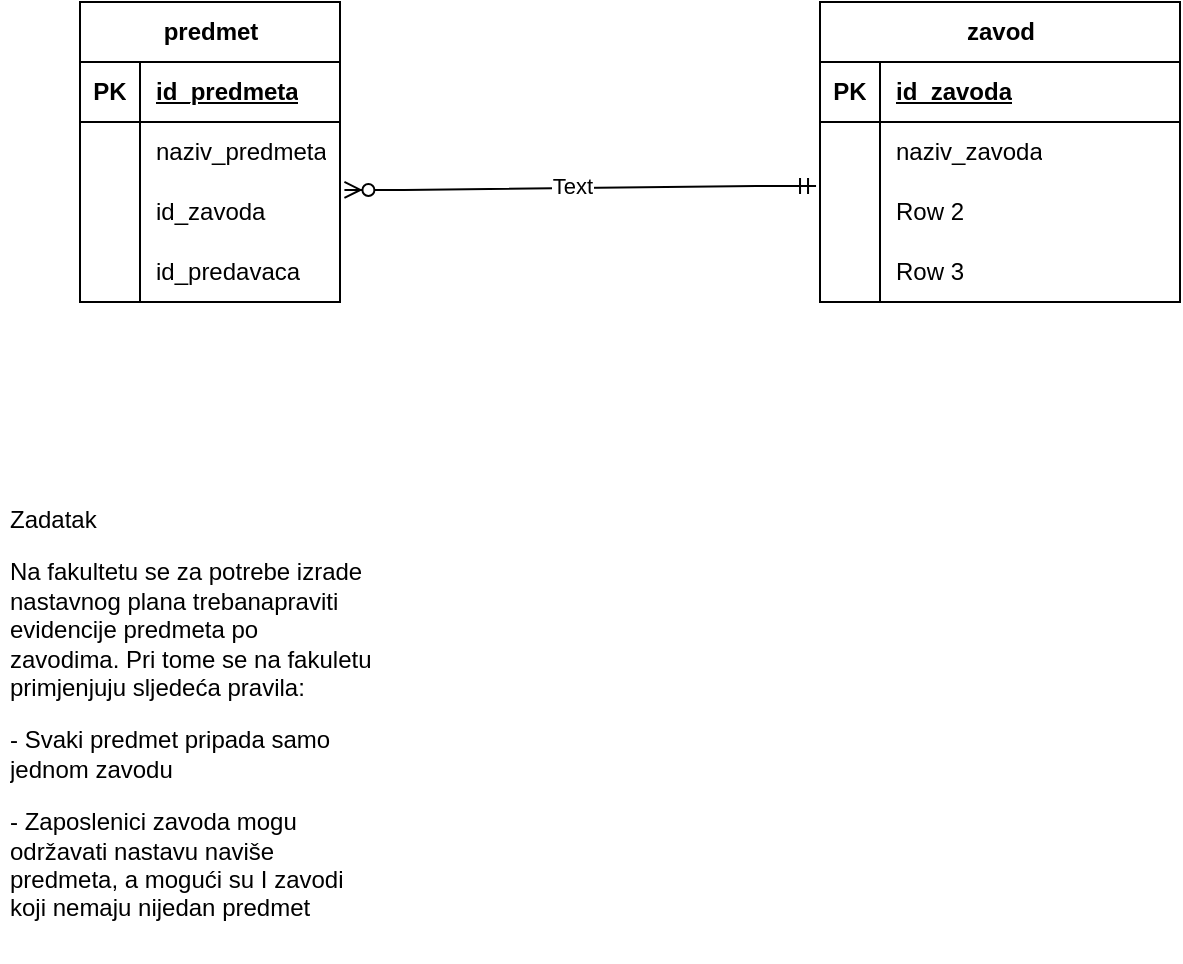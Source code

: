<mxfile version="22.1.3" type="github">
  <diagram id="R2lEEEUBdFMjLlhIrx00" name="Page-1">
    <mxGraphModel dx="794" dy="726" grid="1" gridSize="10" guides="1" tooltips="1" connect="1" arrows="1" fold="1" page="1" pageScale="1" pageWidth="850" pageHeight="1100" math="0" shadow="0" extFonts="Permanent Marker^https://fonts.googleapis.com/css?family=Permanent+Marker">
      <root>
        <mxCell id="0" />
        <mxCell id="1" parent="0" />
        <mxCell id="dmmKsYoDbnQFE4DkvY4d-1" value="&lt;p&gt;Zadatak&lt;/p&gt;&lt;p&gt;&lt;/p&gt;&lt;p&gt;Na fakultetu se za potrebe izrade nastavnog plana trebanapraviti evidencije predmeta po zavodima. Pri tome se na fakuletu primjenjuju sljedeća pravila:&lt;/p&gt;&lt;p&gt;- Svaki predmet pripada samo jednom zavodu&lt;/p&gt;&lt;p&gt;&lt;span&gt;- Zaposlenici zavoda mogu održavati nastavu naviše predmeta, a mogući su I zavodi koji nemaju nijedan predmet &lt;/span&gt;&lt;/p&gt;" style="text;html=1;strokeColor=none;fillColor=none;spacing=5;spacingTop=-20;whiteSpace=wrap;overflow=hidden;rounded=0;" parent="1" vertex="1">
          <mxGeometry x="130" y="300" width="190" height="230" as="geometry" />
        </mxCell>
        <mxCell id="z9GFBWPs9FZDL85HpxyQ-1" value="zavod" style="shape=table;startSize=30;container=1;collapsible=1;childLayout=tableLayout;fixedRows=1;rowLines=0;fontStyle=1;align=center;resizeLast=1;html=1;" parent="1" vertex="1">
          <mxGeometry x="540" y="50" width="180" height="150" as="geometry" />
        </mxCell>
        <mxCell id="z9GFBWPs9FZDL85HpxyQ-2" value="" style="shape=tableRow;horizontal=0;startSize=0;swimlaneHead=0;swimlaneBody=0;fillColor=none;collapsible=0;dropTarget=0;points=[[0,0.5],[1,0.5]];portConstraint=eastwest;top=0;left=0;right=0;bottom=1;" parent="z9GFBWPs9FZDL85HpxyQ-1" vertex="1">
          <mxGeometry y="30" width="180" height="30" as="geometry" />
        </mxCell>
        <mxCell id="z9GFBWPs9FZDL85HpxyQ-3" value="PK" style="shape=partialRectangle;connectable=0;fillColor=none;top=0;left=0;bottom=0;right=0;fontStyle=1;overflow=hidden;whiteSpace=wrap;html=1;" parent="z9GFBWPs9FZDL85HpxyQ-2" vertex="1">
          <mxGeometry width="30" height="30" as="geometry">
            <mxRectangle width="30" height="30" as="alternateBounds" />
          </mxGeometry>
        </mxCell>
        <mxCell id="z9GFBWPs9FZDL85HpxyQ-4" value="id_zavoda" style="shape=partialRectangle;connectable=0;fillColor=none;top=0;left=0;bottom=0;right=0;align=left;spacingLeft=6;fontStyle=5;overflow=hidden;whiteSpace=wrap;html=1;" parent="z9GFBWPs9FZDL85HpxyQ-2" vertex="1">
          <mxGeometry x="30" width="150" height="30" as="geometry">
            <mxRectangle width="150" height="30" as="alternateBounds" />
          </mxGeometry>
        </mxCell>
        <mxCell id="z9GFBWPs9FZDL85HpxyQ-5" value="" style="shape=tableRow;horizontal=0;startSize=0;swimlaneHead=0;swimlaneBody=0;fillColor=none;collapsible=0;dropTarget=0;points=[[0,0.5],[1,0.5]];portConstraint=eastwest;top=0;left=0;right=0;bottom=0;" parent="z9GFBWPs9FZDL85HpxyQ-1" vertex="1">
          <mxGeometry y="60" width="180" height="30" as="geometry" />
        </mxCell>
        <mxCell id="z9GFBWPs9FZDL85HpxyQ-6" value="" style="shape=partialRectangle;connectable=0;fillColor=none;top=0;left=0;bottom=0;right=0;editable=1;overflow=hidden;whiteSpace=wrap;html=1;" parent="z9GFBWPs9FZDL85HpxyQ-5" vertex="1">
          <mxGeometry width="30" height="30" as="geometry">
            <mxRectangle width="30" height="30" as="alternateBounds" />
          </mxGeometry>
        </mxCell>
        <mxCell id="z9GFBWPs9FZDL85HpxyQ-7" value="naziv_zavoda" style="shape=partialRectangle;connectable=0;fillColor=none;top=0;left=0;bottom=0;right=0;align=left;spacingLeft=6;overflow=hidden;whiteSpace=wrap;html=1;" parent="z9GFBWPs9FZDL85HpxyQ-5" vertex="1">
          <mxGeometry x="30" width="150" height="30" as="geometry">
            <mxRectangle width="150" height="30" as="alternateBounds" />
          </mxGeometry>
        </mxCell>
        <mxCell id="z9GFBWPs9FZDL85HpxyQ-8" value="" style="shape=tableRow;horizontal=0;startSize=0;swimlaneHead=0;swimlaneBody=0;fillColor=none;collapsible=0;dropTarget=0;points=[[0,0.5],[1,0.5]];portConstraint=eastwest;top=0;left=0;right=0;bottom=0;" parent="z9GFBWPs9FZDL85HpxyQ-1" vertex="1">
          <mxGeometry y="90" width="180" height="30" as="geometry" />
        </mxCell>
        <mxCell id="z9GFBWPs9FZDL85HpxyQ-9" value="" style="shape=partialRectangle;connectable=0;fillColor=none;top=0;left=0;bottom=0;right=0;editable=1;overflow=hidden;whiteSpace=wrap;html=1;" parent="z9GFBWPs9FZDL85HpxyQ-8" vertex="1">
          <mxGeometry width="30" height="30" as="geometry">
            <mxRectangle width="30" height="30" as="alternateBounds" />
          </mxGeometry>
        </mxCell>
        <mxCell id="z9GFBWPs9FZDL85HpxyQ-10" value="Row 2" style="shape=partialRectangle;connectable=0;fillColor=none;top=0;left=0;bottom=0;right=0;align=left;spacingLeft=6;overflow=hidden;whiteSpace=wrap;html=1;" parent="z9GFBWPs9FZDL85HpxyQ-8" vertex="1">
          <mxGeometry x="30" width="150" height="30" as="geometry">
            <mxRectangle width="150" height="30" as="alternateBounds" />
          </mxGeometry>
        </mxCell>
        <mxCell id="z9GFBWPs9FZDL85HpxyQ-11" value="" style="shape=tableRow;horizontal=0;startSize=0;swimlaneHead=0;swimlaneBody=0;fillColor=none;collapsible=0;dropTarget=0;points=[[0,0.5],[1,0.5]];portConstraint=eastwest;top=0;left=0;right=0;bottom=0;" parent="z9GFBWPs9FZDL85HpxyQ-1" vertex="1">
          <mxGeometry y="120" width="180" height="30" as="geometry" />
        </mxCell>
        <mxCell id="z9GFBWPs9FZDL85HpxyQ-12" value="" style="shape=partialRectangle;connectable=0;fillColor=none;top=0;left=0;bottom=0;right=0;editable=1;overflow=hidden;whiteSpace=wrap;html=1;" parent="z9GFBWPs9FZDL85HpxyQ-11" vertex="1">
          <mxGeometry width="30" height="30" as="geometry">
            <mxRectangle width="30" height="30" as="alternateBounds" />
          </mxGeometry>
        </mxCell>
        <mxCell id="z9GFBWPs9FZDL85HpxyQ-13" value="Row 3" style="shape=partialRectangle;connectable=0;fillColor=none;top=0;left=0;bottom=0;right=0;align=left;spacingLeft=6;overflow=hidden;whiteSpace=wrap;html=1;" parent="z9GFBWPs9FZDL85HpxyQ-11" vertex="1">
          <mxGeometry x="30" width="150" height="30" as="geometry">
            <mxRectangle width="150" height="30" as="alternateBounds" />
          </mxGeometry>
        </mxCell>
        <mxCell id="z9GFBWPs9FZDL85HpxyQ-14" value="predmet" style="shape=table;startSize=30;container=1;collapsible=1;childLayout=tableLayout;fixedRows=1;rowLines=0;fontStyle=1;align=center;resizeLast=1;html=1;" parent="1" vertex="1">
          <mxGeometry x="170" y="50" width="130" height="150" as="geometry" />
        </mxCell>
        <mxCell id="z9GFBWPs9FZDL85HpxyQ-15" value="" style="shape=tableRow;horizontal=0;startSize=0;swimlaneHead=0;swimlaneBody=0;fillColor=none;collapsible=0;dropTarget=0;points=[[0,0.5],[1,0.5]];portConstraint=eastwest;top=0;left=0;right=0;bottom=1;" parent="z9GFBWPs9FZDL85HpxyQ-14" vertex="1">
          <mxGeometry y="30" width="130" height="30" as="geometry" />
        </mxCell>
        <mxCell id="z9GFBWPs9FZDL85HpxyQ-16" value="PK" style="shape=partialRectangle;connectable=0;fillColor=none;top=0;left=0;bottom=0;right=0;fontStyle=1;overflow=hidden;whiteSpace=wrap;html=1;" parent="z9GFBWPs9FZDL85HpxyQ-15" vertex="1">
          <mxGeometry width="30" height="30" as="geometry">
            <mxRectangle width="30" height="30" as="alternateBounds" />
          </mxGeometry>
        </mxCell>
        <mxCell id="z9GFBWPs9FZDL85HpxyQ-17" value="id_predmeta" style="shape=partialRectangle;connectable=0;fillColor=none;top=0;left=0;bottom=0;right=0;align=left;spacingLeft=6;fontStyle=5;overflow=hidden;whiteSpace=wrap;html=1;" parent="z9GFBWPs9FZDL85HpxyQ-15" vertex="1">
          <mxGeometry x="30" width="100" height="30" as="geometry">
            <mxRectangle width="100" height="30" as="alternateBounds" />
          </mxGeometry>
        </mxCell>
        <mxCell id="z9GFBWPs9FZDL85HpxyQ-18" value="" style="shape=tableRow;horizontal=0;startSize=0;swimlaneHead=0;swimlaneBody=0;fillColor=none;collapsible=0;dropTarget=0;points=[[0,0.5],[1,0.5]];portConstraint=eastwest;top=0;left=0;right=0;bottom=0;" parent="z9GFBWPs9FZDL85HpxyQ-14" vertex="1">
          <mxGeometry y="60" width="130" height="30" as="geometry" />
        </mxCell>
        <mxCell id="z9GFBWPs9FZDL85HpxyQ-19" value="" style="shape=partialRectangle;connectable=0;fillColor=none;top=0;left=0;bottom=0;right=0;editable=1;overflow=hidden;whiteSpace=wrap;html=1;" parent="z9GFBWPs9FZDL85HpxyQ-18" vertex="1">
          <mxGeometry width="30" height="30" as="geometry">
            <mxRectangle width="30" height="30" as="alternateBounds" />
          </mxGeometry>
        </mxCell>
        <mxCell id="z9GFBWPs9FZDL85HpxyQ-20" value="naziv_predmeta" style="shape=partialRectangle;connectable=0;fillColor=none;top=0;left=0;bottom=0;right=0;align=left;spacingLeft=6;overflow=hidden;whiteSpace=wrap;html=1;" parent="z9GFBWPs9FZDL85HpxyQ-18" vertex="1">
          <mxGeometry x="30" width="100" height="30" as="geometry">
            <mxRectangle width="100" height="30" as="alternateBounds" />
          </mxGeometry>
        </mxCell>
        <mxCell id="z9GFBWPs9FZDL85HpxyQ-21" value="" style="shape=tableRow;horizontal=0;startSize=0;swimlaneHead=0;swimlaneBody=0;fillColor=none;collapsible=0;dropTarget=0;points=[[0,0.5],[1,0.5]];portConstraint=eastwest;top=0;left=0;right=0;bottom=0;" parent="z9GFBWPs9FZDL85HpxyQ-14" vertex="1">
          <mxGeometry y="90" width="130" height="30" as="geometry" />
        </mxCell>
        <mxCell id="z9GFBWPs9FZDL85HpxyQ-22" value="" style="shape=partialRectangle;connectable=0;fillColor=none;top=0;left=0;bottom=0;right=0;editable=1;overflow=hidden;whiteSpace=wrap;html=1;" parent="z9GFBWPs9FZDL85HpxyQ-21" vertex="1">
          <mxGeometry width="30" height="30" as="geometry">
            <mxRectangle width="30" height="30" as="alternateBounds" />
          </mxGeometry>
        </mxCell>
        <mxCell id="z9GFBWPs9FZDL85HpxyQ-23" value="id_zavoda" style="shape=partialRectangle;connectable=0;fillColor=none;top=0;left=0;bottom=0;right=0;align=left;spacingLeft=6;overflow=hidden;whiteSpace=wrap;html=1;" parent="z9GFBWPs9FZDL85HpxyQ-21" vertex="1">
          <mxGeometry x="30" width="100" height="30" as="geometry">
            <mxRectangle width="100" height="30" as="alternateBounds" />
          </mxGeometry>
        </mxCell>
        <mxCell id="z9GFBWPs9FZDL85HpxyQ-24" value="" style="shape=tableRow;horizontal=0;startSize=0;swimlaneHead=0;swimlaneBody=0;fillColor=none;collapsible=0;dropTarget=0;points=[[0,0.5],[1,0.5]];portConstraint=eastwest;top=0;left=0;right=0;bottom=0;" parent="z9GFBWPs9FZDL85HpxyQ-14" vertex="1">
          <mxGeometry y="120" width="130" height="30" as="geometry" />
        </mxCell>
        <mxCell id="z9GFBWPs9FZDL85HpxyQ-25" value="" style="shape=partialRectangle;connectable=0;fillColor=none;top=0;left=0;bottom=0;right=0;editable=1;overflow=hidden;whiteSpace=wrap;html=1;" parent="z9GFBWPs9FZDL85HpxyQ-24" vertex="1">
          <mxGeometry width="30" height="30" as="geometry">
            <mxRectangle width="30" height="30" as="alternateBounds" />
          </mxGeometry>
        </mxCell>
        <mxCell id="z9GFBWPs9FZDL85HpxyQ-26" value="id_predavaca" style="shape=partialRectangle;connectable=0;fillColor=none;top=0;left=0;bottom=0;right=0;align=left;spacingLeft=6;overflow=hidden;whiteSpace=wrap;html=1;" parent="z9GFBWPs9FZDL85HpxyQ-24" vertex="1">
          <mxGeometry x="30" width="100" height="30" as="geometry">
            <mxRectangle width="100" height="30" as="alternateBounds" />
          </mxGeometry>
        </mxCell>
        <mxCell id="z9GFBWPs9FZDL85HpxyQ-28" value="" style="edgeStyle=entityRelationEdgeStyle;fontSize=12;html=1;endArrow=ERzeroToMany;startArrow=ERmandOne;rounded=0;entryX=1.017;entryY=0.133;entryDx=0;entryDy=0;entryPerimeter=0;exitX=-0.011;exitY=0.067;exitDx=0;exitDy=0;exitPerimeter=0;" parent="1" source="z9GFBWPs9FZDL85HpxyQ-8" target="z9GFBWPs9FZDL85HpxyQ-21" edge="1">
          <mxGeometry width="100" height="100" relative="1" as="geometry">
            <mxPoint x="370" y="450" as="sourcePoint" />
            <mxPoint x="470" y="350" as="targetPoint" />
          </mxGeometry>
        </mxCell>
        <mxCell id="z9GFBWPs9FZDL85HpxyQ-29" value="Text" style="edgeLabel;html=1;align=center;verticalAlign=middle;resizable=0;points=[];" parent="z9GFBWPs9FZDL85HpxyQ-28" vertex="1" connectable="0">
          <mxGeometry x="0.038" y="-1" relative="1" as="geometry">
            <mxPoint as="offset" />
          </mxGeometry>
        </mxCell>
      </root>
    </mxGraphModel>
  </diagram>
</mxfile>
